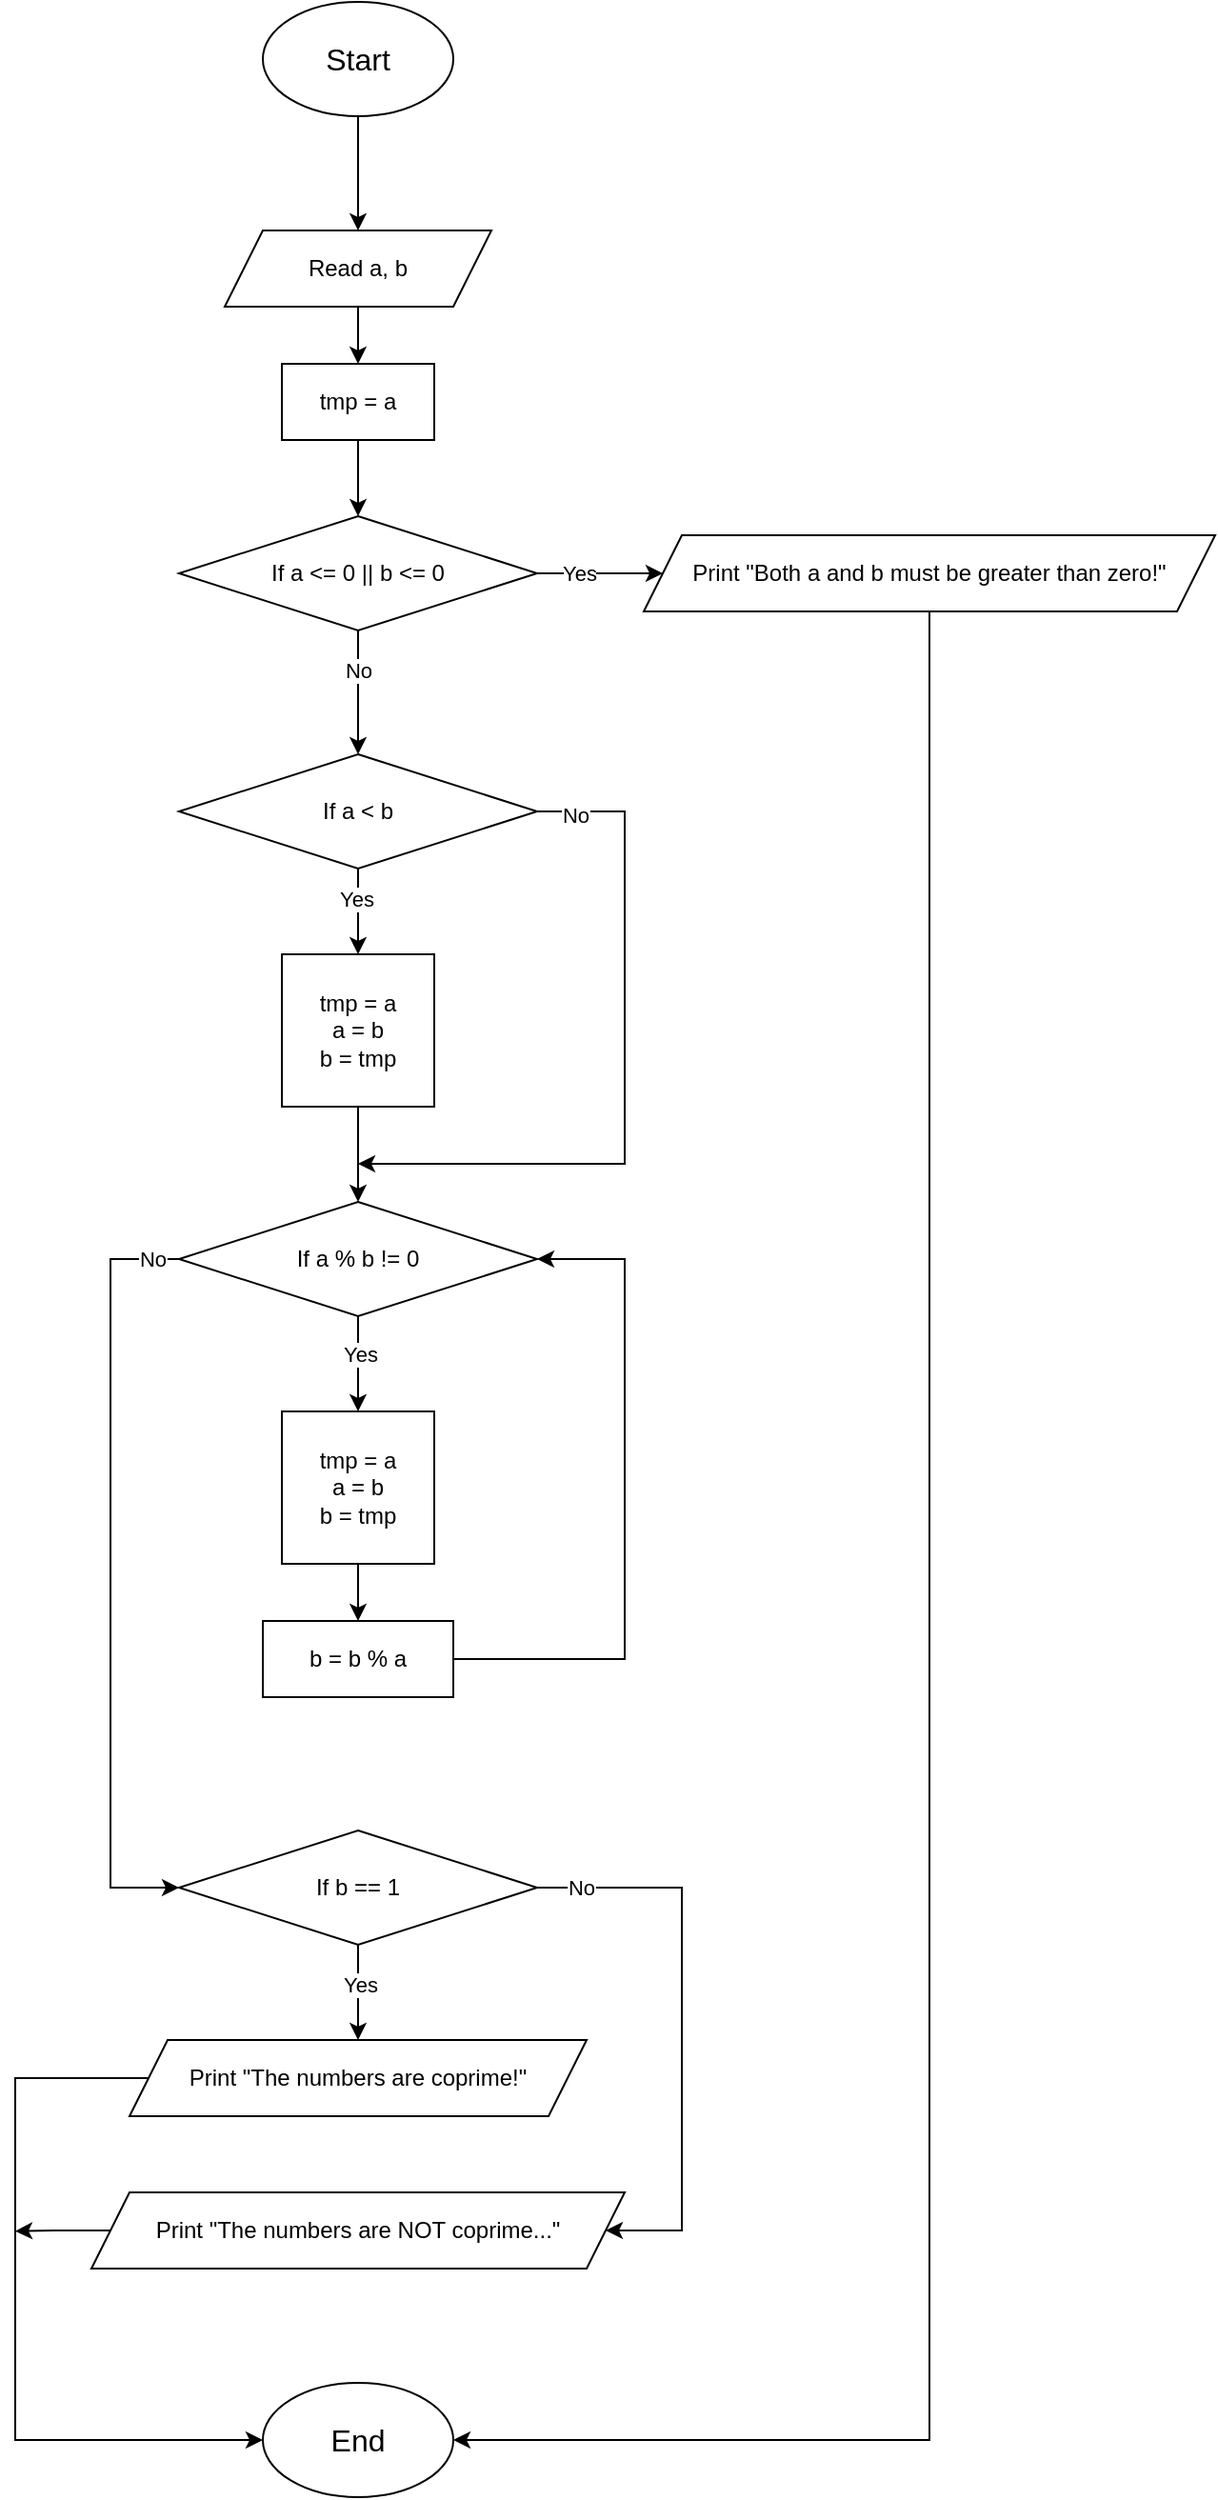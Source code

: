 <mxfile version="24.7.8">
  <diagram id="C5RBs43oDa-KdzZeNtuy" name="Page-1">
    <mxGraphModel dx="1158" dy="1425" grid="1" gridSize="10" guides="1" tooltips="1" connect="1" arrows="1" fold="1" page="1" pageScale="1" pageWidth="827" pageHeight="1169" math="0" shadow="0">
      <root>
        <mxCell id="WIyWlLk6GJQsqaUBKTNV-0" />
        <mxCell id="WIyWlLk6GJQsqaUBKTNV-1" parent="WIyWlLk6GJQsqaUBKTNV-0" />
        <mxCell id="Q0yMywTkdRucB3usgm9O-19" value="" style="edgeStyle=orthogonalEdgeStyle;rounded=0;orthogonalLoop=1;jettySize=auto;html=1;" edge="1" parent="WIyWlLk6GJQsqaUBKTNV-1" source="Q0yMywTkdRucB3usgm9O-0" target="Q0yMywTkdRucB3usgm9O-2">
          <mxGeometry relative="1" as="geometry" />
        </mxCell>
        <mxCell id="Q0yMywTkdRucB3usgm9O-0" value="Start" style="ellipse;whiteSpace=wrap;html=1;fontSize=16;" vertex="1" parent="WIyWlLk6GJQsqaUBKTNV-1">
          <mxGeometry x="240" y="130" width="100" height="60" as="geometry" />
        </mxCell>
        <mxCell id="Q0yMywTkdRucB3usgm9O-1" value="End" style="ellipse;whiteSpace=wrap;html=1;fontSize=16;" vertex="1" parent="WIyWlLk6GJQsqaUBKTNV-1">
          <mxGeometry x="240" y="1380" width="100" height="60" as="geometry" />
        </mxCell>
        <mxCell id="Q0yMywTkdRucB3usgm9O-20" value="" style="edgeStyle=orthogonalEdgeStyle;rounded=0;orthogonalLoop=1;jettySize=auto;html=1;" edge="1" parent="WIyWlLk6GJQsqaUBKTNV-1" source="Q0yMywTkdRucB3usgm9O-2" target="Q0yMywTkdRucB3usgm9O-3">
          <mxGeometry relative="1" as="geometry" />
        </mxCell>
        <mxCell id="Q0yMywTkdRucB3usgm9O-2" value="Read a, b" style="shape=parallelogram;perimeter=parallelogramPerimeter;whiteSpace=wrap;html=1;fixedSize=1;" vertex="1" parent="WIyWlLk6GJQsqaUBKTNV-1">
          <mxGeometry x="220" y="250" width="140" height="40" as="geometry" />
        </mxCell>
        <mxCell id="Q0yMywTkdRucB3usgm9O-21" value="" style="edgeStyle=orthogonalEdgeStyle;rounded=0;orthogonalLoop=1;jettySize=auto;html=1;" edge="1" parent="WIyWlLk6GJQsqaUBKTNV-1" source="Q0yMywTkdRucB3usgm9O-3" target="Q0yMywTkdRucB3usgm9O-4">
          <mxGeometry relative="1" as="geometry" />
        </mxCell>
        <mxCell id="Q0yMywTkdRucB3usgm9O-3" value="tmp = a" style="rounded=0;whiteSpace=wrap;html=1;" vertex="1" parent="WIyWlLk6GJQsqaUBKTNV-1">
          <mxGeometry x="250" y="320" width="80" height="40" as="geometry" />
        </mxCell>
        <mxCell id="Q0yMywTkdRucB3usgm9O-23" style="edgeStyle=orthogonalEdgeStyle;rounded=0;orthogonalLoop=1;jettySize=auto;html=1;entryX=0;entryY=0.5;entryDx=0;entryDy=0;" edge="1" parent="WIyWlLk6GJQsqaUBKTNV-1" source="Q0yMywTkdRucB3usgm9O-4" target="Q0yMywTkdRucB3usgm9O-7">
          <mxGeometry relative="1" as="geometry" />
        </mxCell>
        <mxCell id="Q0yMywTkdRucB3usgm9O-26" value="Yes" style="edgeLabel;html=1;align=center;verticalAlign=middle;resizable=0;points=[];" vertex="1" connectable="0" parent="Q0yMywTkdRucB3usgm9O-23">
          <mxGeometry x="-0.333" y="1" relative="1" as="geometry">
            <mxPoint y="1" as="offset" />
          </mxGeometry>
        </mxCell>
        <mxCell id="Q0yMywTkdRucB3usgm9O-25" value="" style="edgeStyle=orthogonalEdgeStyle;rounded=0;orthogonalLoop=1;jettySize=auto;html=1;" edge="1" parent="WIyWlLk6GJQsqaUBKTNV-1" source="Q0yMywTkdRucB3usgm9O-4" target="Q0yMywTkdRucB3usgm9O-8">
          <mxGeometry relative="1" as="geometry" />
        </mxCell>
        <mxCell id="Q0yMywTkdRucB3usgm9O-27" value="No" style="edgeLabel;html=1;align=center;verticalAlign=middle;resizable=0;points=[];" vertex="1" connectable="0" parent="Q0yMywTkdRucB3usgm9O-25">
          <mxGeometry x="-0.349" relative="1" as="geometry">
            <mxPoint as="offset" />
          </mxGeometry>
        </mxCell>
        <mxCell id="Q0yMywTkdRucB3usgm9O-4" value="&lt;div&gt;If a &amp;lt;= 0 || b &amp;lt;= 0&lt;/div&gt;" style="rhombus;whiteSpace=wrap;html=1;" vertex="1" parent="WIyWlLk6GJQsqaUBKTNV-1">
          <mxGeometry x="196" y="400" width="188" height="60" as="geometry" />
        </mxCell>
        <mxCell id="Q0yMywTkdRucB3usgm9O-24" style="edgeStyle=orthogonalEdgeStyle;rounded=0;orthogonalLoop=1;jettySize=auto;html=1;entryX=1;entryY=0.5;entryDx=0;entryDy=0;" edge="1" parent="WIyWlLk6GJQsqaUBKTNV-1" source="Q0yMywTkdRucB3usgm9O-7" target="Q0yMywTkdRucB3usgm9O-1">
          <mxGeometry relative="1" as="geometry">
            <mxPoint x="510" y="1430" as="targetPoint" />
            <Array as="points">
              <mxPoint x="590" y="1410" />
            </Array>
          </mxGeometry>
        </mxCell>
        <mxCell id="Q0yMywTkdRucB3usgm9O-7" value="Print&amp;nbsp;&quot;Both a and b must be greater than zero!&quot;" style="shape=parallelogram;perimeter=parallelogramPerimeter;whiteSpace=wrap;html=1;fixedSize=1;" vertex="1" parent="WIyWlLk6GJQsqaUBKTNV-1">
          <mxGeometry x="440" y="410" width="300" height="40" as="geometry" />
        </mxCell>
        <mxCell id="Q0yMywTkdRucB3usgm9O-28" value="" style="edgeStyle=orthogonalEdgeStyle;rounded=0;orthogonalLoop=1;jettySize=auto;html=1;" edge="1" parent="WIyWlLk6GJQsqaUBKTNV-1" source="Q0yMywTkdRucB3usgm9O-8" target="Q0yMywTkdRucB3usgm9O-10">
          <mxGeometry relative="1" as="geometry" />
        </mxCell>
        <mxCell id="Q0yMywTkdRucB3usgm9O-32" value="Yes" style="edgeLabel;html=1;align=center;verticalAlign=middle;resizable=0;points=[];" vertex="1" connectable="0" parent="Q0yMywTkdRucB3usgm9O-28">
          <mxGeometry x="-0.319" y="-1" relative="1" as="geometry">
            <mxPoint as="offset" />
          </mxGeometry>
        </mxCell>
        <mxCell id="Q0yMywTkdRucB3usgm9O-31" style="edgeStyle=orthogonalEdgeStyle;rounded=0;orthogonalLoop=1;jettySize=auto;html=1;exitX=1;exitY=0.5;exitDx=0;exitDy=0;" edge="1" parent="WIyWlLk6GJQsqaUBKTNV-1" source="Q0yMywTkdRucB3usgm9O-8">
          <mxGeometry relative="1" as="geometry">
            <mxPoint x="290" y="740" as="targetPoint" />
            <Array as="points">
              <mxPoint x="430" y="555" />
              <mxPoint x="430" y="740" />
              <mxPoint x="337" y="740" />
            </Array>
          </mxGeometry>
        </mxCell>
        <mxCell id="Q0yMywTkdRucB3usgm9O-33" value="No" style="edgeLabel;html=1;align=center;verticalAlign=middle;resizable=0;points=[];" vertex="1" connectable="0" parent="Q0yMywTkdRucB3usgm9O-31">
          <mxGeometry x="-0.891" y="-2" relative="1" as="geometry">
            <mxPoint as="offset" />
          </mxGeometry>
        </mxCell>
        <mxCell id="Q0yMywTkdRucB3usgm9O-8" value="&lt;div&gt;If a &amp;lt; b&lt;/div&gt;" style="rhombus;whiteSpace=wrap;html=1;" vertex="1" parent="WIyWlLk6GJQsqaUBKTNV-1">
          <mxGeometry x="196" y="525" width="188" height="60" as="geometry" />
        </mxCell>
        <mxCell id="Q0yMywTkdRucB3usgm9O-29" value="" style="edgeStyle=orthogonalEdgeStyle;rounded=0;orthogonalLoop=1;jettySize=auto;html=1;" edge="1" parent="WIyWlLk6GJQsqaUBKTNV-1" source="Q0yMywTkdRucB3usgm9O-10" target="Q0yMywTkdRucB3usgm9O-13">
          <mxGeometry relative="1" as="geometry" />
        </mxCell>
        <mxCell id="Q0yMywTkdRucB3usgm9O-10" value="tmp = a&lt;div&gt;a = b&lt;/div&gt;&lt;div&gt;b = tmp&lt;/div&gt;" style="rounded=0;whiteSpace=wrap;html=1;" vertex="1" parent="WIyWlLk6GJQsqaUBKTNV-1">
          <mxGeometry x="250" y="630" width="80" height="80" as="geometry" />
        </mxCell>
        <mxCell id="Q0yMywTkdRucB3usgm9O-34" value="" style="edgeStyle=orthogonalEdgeStyle;rounded=0;orthogonalLoop=1;jettySize=auto;html=1;" edge="1" parent="WIyWlLk6GJQsqaUBKTNV-1" source="Q0yMywTkdRucB3usgm9O-13" target="Q0yMywTkdRucB3usgm9O-14">
          <mxGeometry relative="1" as="geometry" />
        </mxCell>
        <mxCell id="Q0yMywTkdRucB3usgm9O-35" value="Yes" style="edgeLabel;html=1;align=center;verticalAlign=middle;resizable=0;points=[];" vertex="1" connectable="0" parent="Q0yMywTkdRucB3usgm9O-34">
          <mxGeometry x="-0.22" y="1" relative="1" as="geometry">
            <mxPoint as="offset" />
          </mxGeometry>
        </mxCell>
        <mxCell id="Q0yMywTkdRucB3usgm9O-41" style="edgeStyle=orthogonalEdgeStyle;rounded=0;orthogonalLoop=1;jettySize=auto;html=1;exitX=0;exitY=0.5;exitDx=0;exitDy=0;entryX=0;entryY=0.5;entryDx=0;entryDy=0;" edge="1" parent="WIyWlLk6GJQsqaUBKTNV-1" source="Q0yMywTkdRucB3usgm9O-13" target="Q0yMywTkdRucB3usgm9O-16">
          <mxGeometry relative="1" as="geometry">
            <Array as="points">
              <mxPoint x="160" y="790" />
              <mxPoint x="160" y="1120" />
            </Array>
          </mxGeometry>
        </mxCell>
        <mxCell id="Q0yMywTkdRucB3usgm9O-43" value="No" style="edgeLabel;html=1;align=center;verticalAlign=middle;resizable=0;points=[];" vertex="1" connectable="0" parent="Q0yMywTkdRucB3usgm9O-41">
          <mxGeometry x="-0.929" relative="1" as="geometry">
            <mxPoint as="offset" />
          </mxGeometry>
        </mxCell>
        <mxCell id="Q0yMywTkdRucB3usgm9O-13" value="&lt;div&gt;If a % b != 0&lt;/div&gt;" style="rhombus;whiteSpace=wrap;html=1;" vertex="1" parent="WIyWlLk6GJQsqaUBKTNV-1">
          <mxGeometry x="196" y="760" width="188" height="60" as="geometry" />
        </mxCell>
        <mxCell id="Q0yMywTkdRucB3usgm9O-36" value="" style="edgeStyle=orthogonalEdgeStyle;rounded=0;orthogonalLoop=1;jettySize=auto;html=1;" edge="1" parent="WIyWlLk6GJQsqaUBKTNV-1" source="Q0yMywTkdRucB3usgm9O-14" target="Q0yMywTkdRucB3usgm9O-15">
          <mxGeometry relative="1" as="geometry" />
        </mxCell>
        <mxCell id="Q0yMywTkdRucB3usgm9O-14" value="tmp = a&lt;div&gt;a = b&lt;/div&gt;&lt;div&gt;b = tmp&lt;/div&gt;" style="rounded=0;whiteSpace=wrap;html=1;" vertex="1" parent="WIyWlLk6GJQsqaUBKTNV-1">
          <mxGeometry x="250" y="870" width="80" height="80" as="geometry" />
        </mxCell>
        <mxCell id="Q0yMywTkdRucB3usgm9O-40" style="edgeStyle=orthogonalEdgeStyle;rounded=0;orthogonalLoop=1;jettySize=auto;html=1;exitX=1;exitY=0.5;exitDx=0;exitDy=0;entryX=1;entryY=0.5;entryDx=0;entryDy=0;" edge="1" parent="WIyWlLk6GJQsqaUBKTNV-1" source="Q0yMywTkdRucB3usgm9O-15" target="Q0yMywTkdRucB3usgm9O-13">
          <mxGeometry relative="1" as="geometry">
            <Array as="points">
              <mxPoint x="430" y="1000" />
              <mxPoint x="430" y="790" />
            </Array>
          </mxGeometry>
        </mxCell>
        <mxCell id="Q0yMywTkdRucB3usgm9O-15" value="b = b % a" style="rounded=0;whiteSpace=wrap;html=1;" vertex="1" parent="WIyWlLk6GJQsqaUBKTNV-1">
          <mxGeometry x="240" y="980" width="100" height="40" as="geometry" />
        </mxCell>
        <mxCell id="Q0yMywTkdRucB3usgm9O-44" value="" style="edgeStyle=orthogonalEdgeStyle;rounded=0;orthogonalLoop=1;jettySize=auto;html=1;" edge="1" parent="WIyWlLk6GJQsqaUBKTNV-1" source="Q0yMywTkdRucB3usgm9O-16" target="Q0yMywTkdRucB3usgm9O-17">
          <mxGeometry relative="1" as="geometry" />
        </mxCell>
        <mxCell id="Q0yMywTkdRucB3usgm9O-50" value="Yes" style="edgeLabel;html=1;align=center;verticalAlign=middle;resizable=0;points=[];" vertex="1" connectable="0" parent="Q0yMywTkdRucB3usgm9O-44">
          <mxGeometry x="-0.153" y="1" relative="1" as="geometry">
            <mxPoint as="offset" />
          </mxGeometry>
        </mxCell>
        <mxCell id="Q0yMywTkdRucB3usgm9O-46" style="edgeStyle=orthogonalEdgeStyle;rounded=0;orthogonalLoop=1;jettySize=auto;html=1;exitX=1;exitY=0.5;exitDx=0;exitDy=0;entryX=1;entryY=0.5;entryDx=0;entryDy=0;" edge="1" parent="WIyWlLk6GJQsqaUBKTNV-1" source="Q0yMywTkdRucB3usgm9O-16" target="Q0yMywTkdRucB3usgm9O-18">
          <mxGeometry relative="1" as="geometry">
            <Array as="points">
              <mxPoint x="460" y="1120" />
              <mxPoint x="460" y="1300" />
            </Array>
          </mxGeometry>
        </mxCell>
        <mxCell id="Q0yMywTkdRucB3usgm9O-49" value="No" style="edgeLabel;html=1;align=center;verticalAlign=middle;resizable=0;points=[];" vertex="1" connectable="0" parent="Q0yMywTkdRucB3usgm9O-46">
          <mxGeometry x="-0.846" relative="1" as="geometry">
            <mxPoint as="offset" />
          </mxGeometry>
        </mxCell>
        <mxCell id="Q0yMywTkdRucB3usgm9O-16" value="&lt;div&gt;If b == 1&lt;/div&gt;" style="rhombus;whiteSpace=wrap;html=1;" vertex="1" parent="WIyWlLk6GJQsqaUBKTNV-1">
          <mxGeometry x="196" y="1090" width="188" height="60" as="geometry" />
        </mxCell>
        <mxCell id="Q0yMywTkdRucB3usgm9O-47" style="edgeStyle=orthogonalEdgeStyle;rounded=0;orthogonalLoop=1;jettySize=auto;html=1;exitX=0;exitY=0.5;exitDx=0;exitDy=0;entryX=0;entryY=0.5;entryDx=0;entryDy=0;" edge="1" parent="WIyWlLk6GJQsqaUBKTNV-1" source="Q0yMywTkdRucB3usgm9O-17" target="Q0yMywTkdRucB3usgm9O-1">
          <mxGeometry relative="1" as="geometry">
            <Array as="points">
              <mxPoint x="110" y="1220" />
              <mxPoint x="110" y="1410" />
            </Array>
          </mxGeometry>
        </mxCell>
        <mxCell id="Q0yMywTkdRucB3usgm9O-17" value="Print&amp;nbsp;&quot;The numbers are coprime!&quot;" style="shape=parallelogram;perimeter=parallelogramPerimeter;whiteSpace=wrap;html=1;fixedSize=1;" vertex="1" parent="WIyWlLk6GJQsqaUBKTNV-1">
          <mxGeometry x="170" y="1200" width="240" height="40" as="geometry" />
        </mxCell>
        <mxCell id="Q0yMywTkdRucB3usgm9O-48" style="edgeStyle=orthogonalEdgeStyle;rounded=0;orthogonalLoop=1;jettySize=auto;html=1;exitX=0;exitY=0.5;exitDx=0;exitDy=0;" edge="1" parent="WIyWlLk6GJQsqaUBKTNV-1" source="Q0yMywTkdRucB3usgm9O-18">
          <mxGeometry relative="1" as="geometry">
            <mxPoint x="110" y="1300.333" as="targetPoint" />
          </mxGeometry>
        </mxCell>
        <mxCell id="Q0yMywTkdRucB3usgm9O-18" value="Print&amp;nbsp;&quot;The numbers are NOT coprime...&quot;" style="shape=parallelogram;perimeter=parallelogramPerimeter;whiteSpace=wrap;html=1;fixedSize=1;" vertex="1" parent="WIyWlLk6GJQsqaUBKTNV-1">
          <mxGeometry x="150" y="1280" width="280" height="40" as="geometry" />
        </mxCell>
      </root>
    </mxGraphModel>
  </diagram>
</mxfile>
